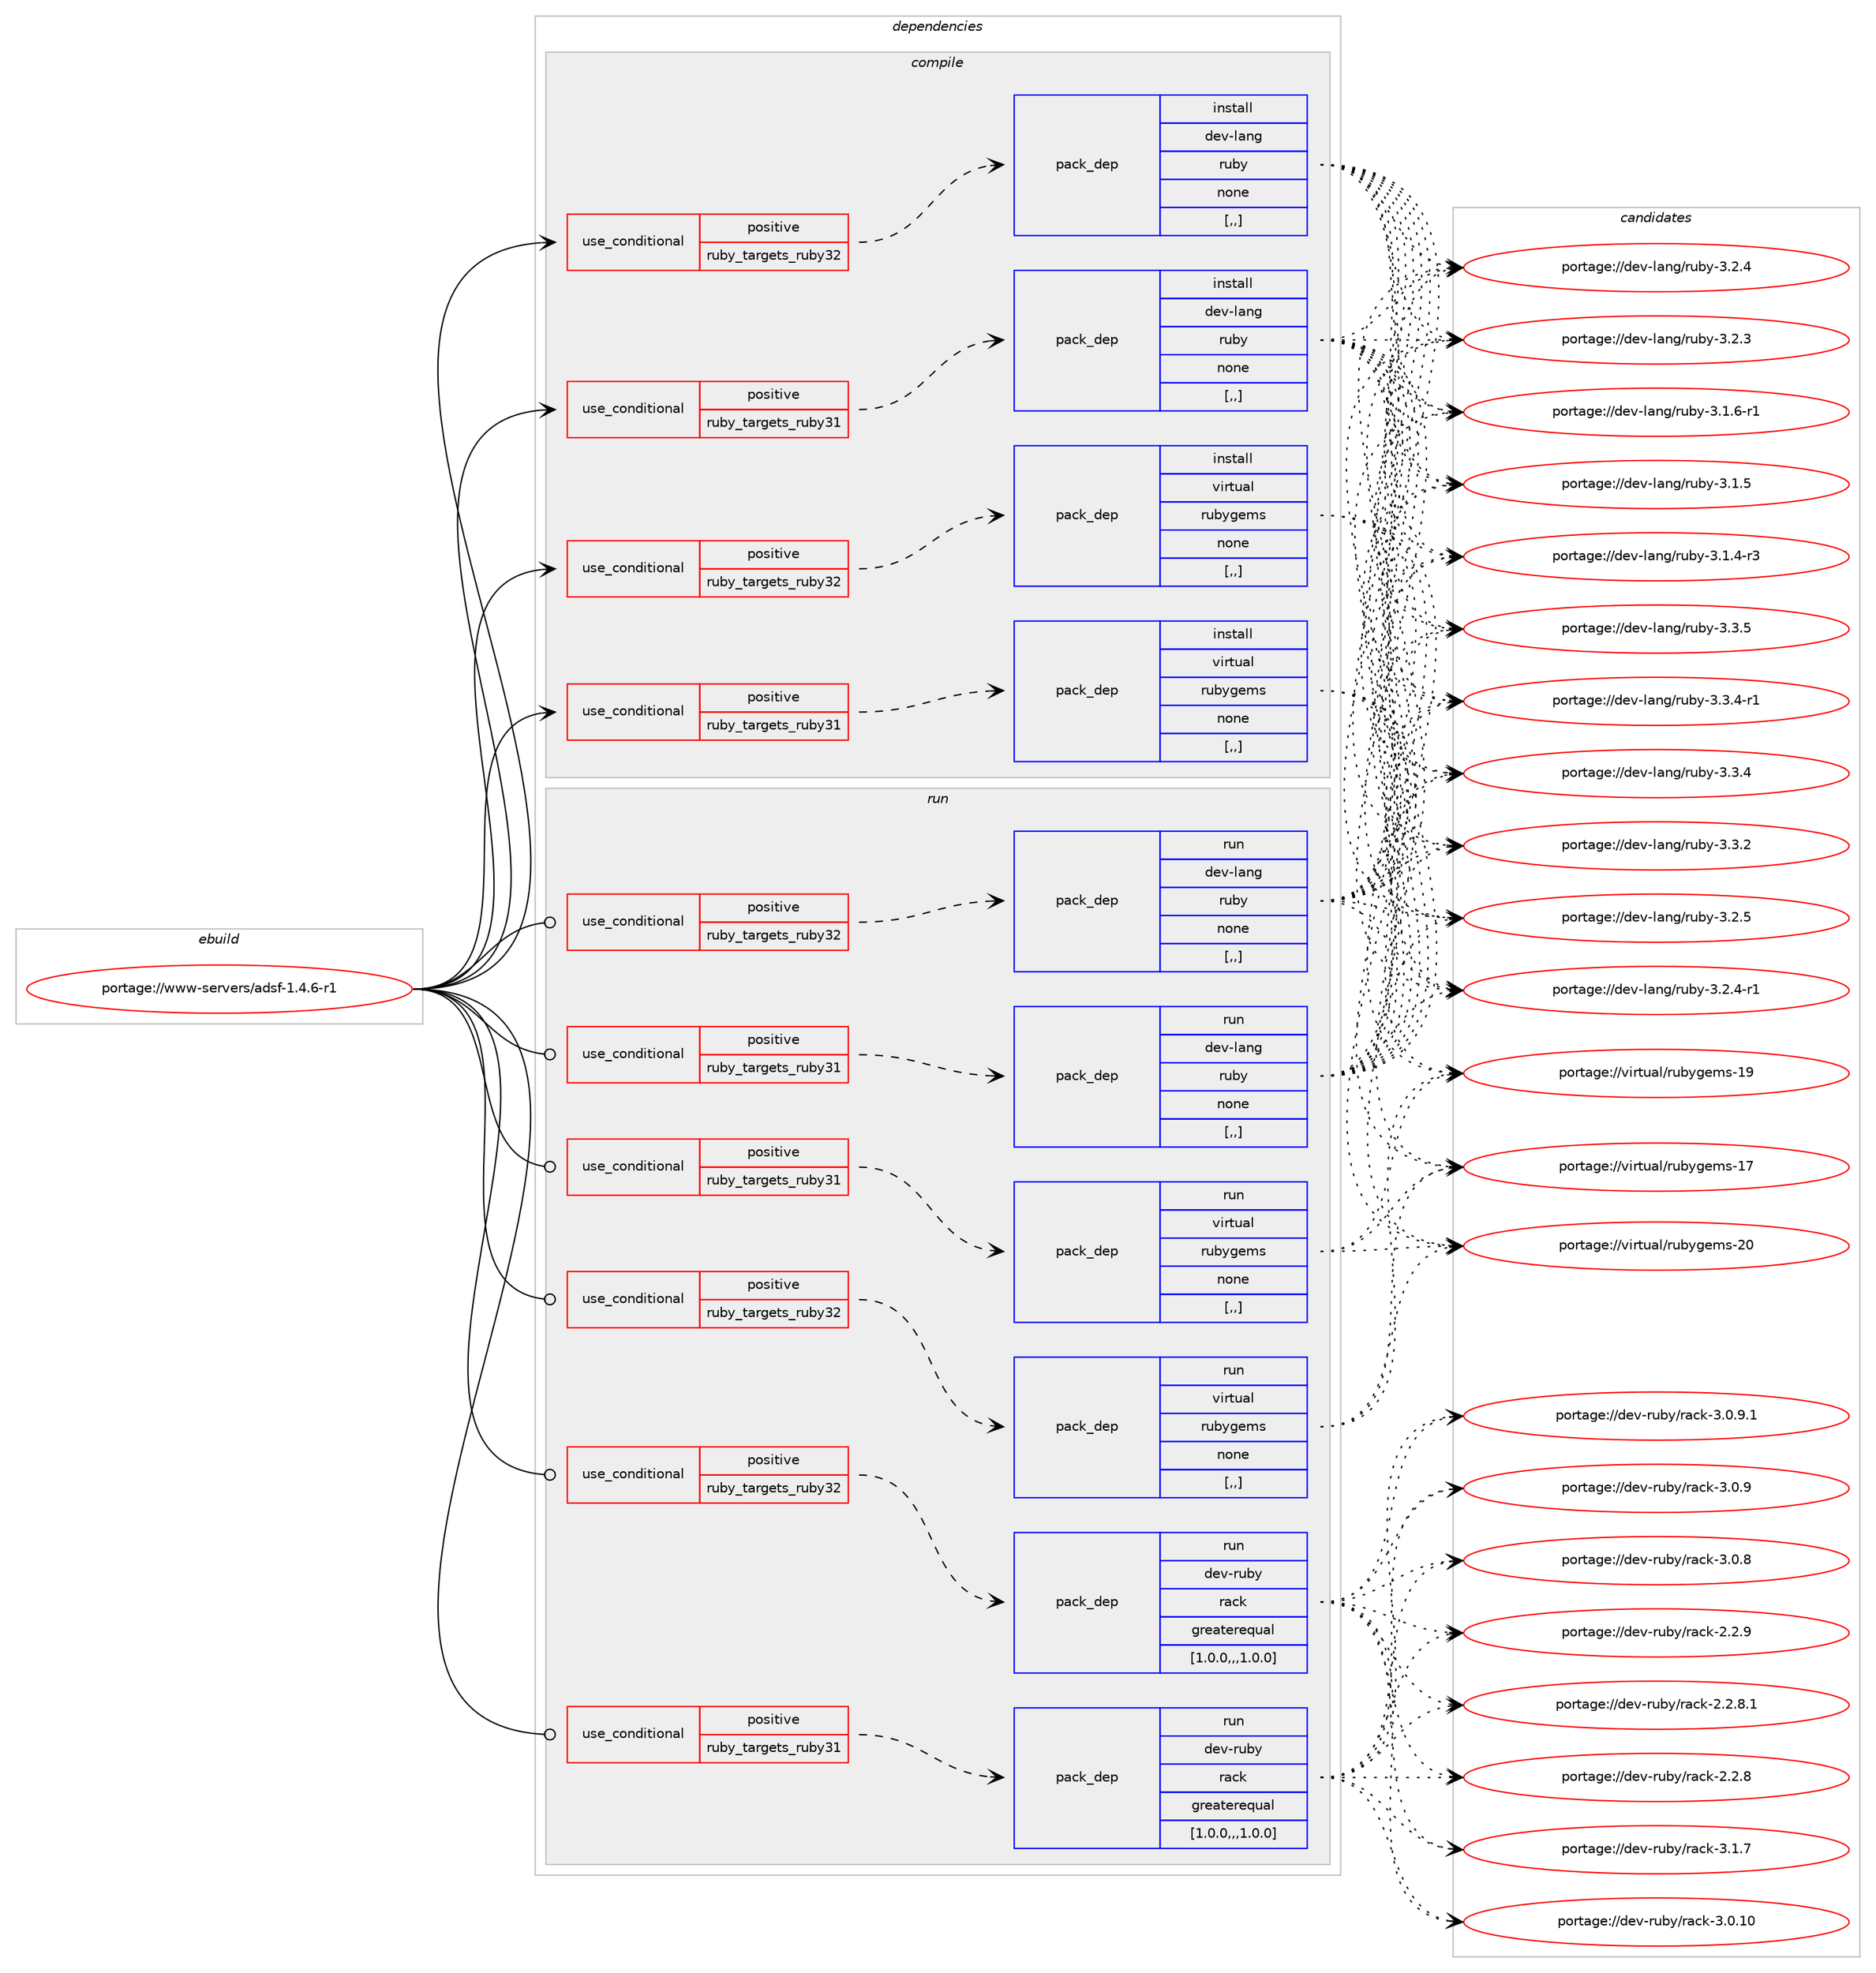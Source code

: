 digraph prolog {

# *************
# Graph options
# *************

newrank=true;
concentrate=true;
compound=true;
graph [rankdir=LR,fontname=Helvetica,fontsize=10,ranksep=1.5];#, ranksep=2.5, nodesep=0.2];
edge  [arrowhead=vee];
node  [fontname=Helvetica,fontsize=10];

# **********
# The ebuild
# **********

subgraph cluster_leftcol {
color=gray;
label=<<i>ebuild</i>>;
id [label="portage://www-servers/adsf-1.4.6-r1", color=red, width=4, href="../www-servers/adsf-1.4.6-r1.svg"];
}

# ****************
# The dependencies
# ****************

subgraph cluster_midcol {
color=gray;
label=<<i>dependencies</i>>;
subgraph cluster_compile {
fillcolor="#eeeeee";
style=filled;
label=<<i>compile</i>>;
subgraph cond255054 {
dependency964813 [label=<<TABLE BORDER="0" CELLBORDER="1" CELLSPACING="0" CELLPADDING="4"><TR><TD ROWSPAN="3" CELLPADDING="10">use_conditional</TD></TR><TR><TD>positive</TD></TR><TR><TD>ruby_targets_ruby31</TD></TR></TABLE>>, shape=none, color=red];
subgraph pack702651 {
dependency964814 [label=<<TABLE BORDER="0" CELLBORDER="1" CELLSPACING="0" CELLPADDING="4" WIDTH="220"><TR><TD ROWSPAN="6" CELLPADDING="30">pack_dep</TD></TR><TR><TD WIDTH="110">install</TD></TR><TR><TD>dev-lang</TD></TR><TR><TD>ruby</TD></TR><TR><TD>none</TD></TR><TR><TD>[,,]</TD></TR></TABLE>>, shape=none, color=blue];
}
dependency964813:e -> dependency964814:w [weight=20,style="dashed",arrowhead="vee"];
}
id:e -> dependency964813:w [weight=20,style="solid",arrowhead="vee"];
subgraph cond255055 {
dependency964815 [label=<<TABLE BORDER="0" CELLBORDER="1" CELLSPACING="0" CELLPADDING="4"><TR><TD ROWSPAN="3" CELLPADDING="10">use_conditional</TD></TR><TR><TD>positive</TD></TR><TR><TD>ruby_targets_ruby31</TD></TR></TABLE>>, shape=none, color=red];
subgraph pack702652 {
dependency964816 [label=<<TABLE BORDER="0" CELLBORDER="1" CELLSPACING="0" CELLPADDING="4" WIDTH="220"><TR><TD ROWSPAN="6" CELLPADDING="30">pack_dep</TD></TR><TR><TD WIDTH="110">install</TD></TR><TR><TD>virtual</TD></TR><TR><TD>rubygems</TD></TR><TR><TD>none</TD></TR><TR><TD>[,,]</TD></TR></TABLE>>, shape=none, color=blue];
}
dependency964815:e -> dependency964816:w [weight=20,style="dashed",arrowhead="vee"];
}
id:e -> dependency964815:w [weight=20,style="solid",arrowhead="vee"];
subgraph cond255056 {
dependency964817 [label=<<TABLE BORDER="0" CELLBORDER="1" CELLSPACING="0" CELLPADDING="4"><TR><TD ROWSPAN="3" CELLPADDING="10">use_conditional</TD></TR><TR><TD>positive</TD></TR><TR><TD>ruby_targets_ruby32</TD></TR></TABLE>>, shape=none, color=red];
subgraph pack702653 {
dependency964818 [label=<<TABLE BORDER="0" CELLBORDER="1" CELLSPACING="0" CELLPADDING="4" WIDTH="220"><TR><TD ROWSPAN="6" CELLPADDING="30">pack_dep</TD></TR><TR><TD WIDTH="110">install</TD></TR><TR><TD>dev-lang</TD></TR><TR><TD>ruby</TD></TR><TR><TD>none</TD></TR><TR><TD>[,,]</TD></TR></TABLE>>, shape=none, color=blue];
}
dependency964817:e -> dependency964818:w [weight=20,style="dashed",arrowhead="vee"];
}
id:e -> dependency964817:w [weight=20,style="solid",arrowhead="vee"];
subgraph cond255057 {
dependency964819 [label=<<TABLE BORDER="0" CELLBORDER="1" CELLSPACING="0" CELLPADDING="4"><TR><TD ROWSPAN="3" CELLPADDING="10">use_conditional</TD></TR><TR><TD>positive</TD></TR><TR><TD>ruby_targets_ruby32</TD></TR></TABLE>>, shape=none, color=red];
subgraph pack702654 {
dependency964820 [label=<<TABLE BORDER="0" CELLBORDER="1" CELLSPACING="0" CELLPADDING="4" WIDTH="220"><TR><TD ROWSPAN="6" CELLPADDING="30">pack_dep</TD></TR><TR><TD WIDTH="110">install</TD></TR><TR><TD>virtual</TD></TR><TR><TD>rubygems</TD></TR><TR><TD>none</TD></TR><TR><TD>[,,]</TD></TR></TABLE>>, shape=none, color=blue];
}
dependency964819:e -> dependency964820:w [weight=20,style="dashed",arrowhead="vee"];
}
id:e -> dependency964819:w [weight=20,style="solid",arrowhead="vee"];
}
subgraph cluster_compileandrun {
fillcolor="#eeeeee";
style=filled;
label=<<i>compile and run</i>>;
}
subgraph cluster_run {
fillcolor="#eeeeee";
style=filled;
label=<<i>run</i>>;
subgraph cond255058 {
dependency964821 [label=<<TABLE BORDER="0" CELLBORDER="1" CELLSPACING="0" CELLPADDING="4"><TR><TD ROWSPAN="3" CELLPADDING="10">use_conditional</TD></TR><TR><TD>positive</TD></TR><TR><TD>ruby_targets_ruby31</TD></TR></TABLE>>, shape=none, color=red];
subgraph pack702655 {
dependency964822 [label=<<TABLE BORDER="0" CELLBORDER="1" CELLSPACING="0" CELLPADDING="4" WIDTH="220"><TR><TD ROWSPAN="6" CELLPADDING="30">pack_dep</TD></TR><TR><TD WIDTH="110">run</TD></TR><TR><TD>dev-lang</TD></TR><TR><TD>ruby</TD></TR><TR><TD>none</TD></TR><TR><TD>[,,]</TD></TR></TABLE>>, shape=none, color=blue];
}
dependency964821:e -> dependency964822:w [weight=20,style="dashed",arrowhead="vee"];
}
id:e -> dependency964821:w [weight=20,style="solid",arrowhead="odot"];
subgraph cond255059 {
dependency964823 [label=<<TABLE BORDER="0" CELLBORDER="1" CELLSPACING="0" CELLPADDING="4"><TR><TD ROWSPAN="3" CELLPADDING="10">use_conditional</TD></TR><TR><TD>positive</TD></TR><TR><TD>ruby_targets_ruby31</TD></TR></TABLE>>, shape=none, color=red];
subgraph pack702656 {
dependency964824 [label=<<TABLE BORDER="0" CELLBORDER="1" CELLSPACING="0" CELLPADDING="4" WIDTH="220"><TR><TD ROWSPAN="6" CELLPADDING="30">pack_dep</TD></TR><TR><TD WIDTH="110">run</TD></TR><TR><TD>dev-ruby</TD></TR><TR><TD>rack</TD></TR><TR><TD>greaterequal</TD></TR><TR><TD>[1.0.0,,,1.0.0]</TD></TR></TABLE>>, shape=none, color=blue];
}
dependency964823:e -> dependency964824:w [weight=20,style="dashed",arrowhead="vee"];
}
id:e -> dependency964823:w [weight=20,style="solid",arrowhead="odot"];
subgraph cond255060 {
dependency964825 [label=<<TABLE BORDER="0" CELLBORDER="1" CELLSPACING="0" CELLPADDING="4"><TR><TD ROWSPAN="3" CELLPADDING="10">use_conditional</TD></TR><TR><TD>positive</TD></TR><TR><TD>ruby_targets_ruby31</TD></TR></TABLE>>, shape=none, color=red];
subgraph pack702657 {
dependency964826 [label=<<TABLE BORDER="0" CELLBORDER="1" CELLSPACING="0" CELLPADDING="4" WIDTH="220"><TR><TD ROWSPAN="6" CELLPADDING="30">pack_dep</TD></TR><TR><TD WIDTH="110">run</TD></TR><TR><TD>virtual</TD></TR><TR><TD>rubygems</TD></TR><TR><TD>none</TD></TR><TR><TD>[,,]</TD></TR></TABLE>>, shape=none, color=blue];
}
dependency964825:e -> dependency964826:w [weight=20,style="dashed",arrowhead="vee"];
}
id:e -> dependency964825:w [weight=20,style="solid",arrowhead="odot"];
subgraph cond255061 {
dependency964827 [label=<<TABLE BORDER="0" CELLBORDER="1" CELLSPACING="0" CELLPADDING="4"><TR><TD ROWSPAN="3" CELLPADDING="10">use_conditional</TD></TR><TR><TD>positive</TD></TR><TR><TD>ruby_targets_ruby32</TD></TR></TABLE>>, shape=none, color=red];
subgraph pack702658 {
dependency964828 [label=<<TABLE BORDER="0" CELLBORDER="1" CELLSPACING="0" CELLPADDING="4" WIDTH="220"><TR><TD ROWSPAN="6" CELLPADDING="30">pack_dep</TD></TR><TR><TD WIDTH="110">run</TD></TR><TR><TD>dev-lang</TD></TR><TR><TD>ruby</TD></TR><TR><TD>none</TD></TR><TR><TD>[,,]</TD></TR></TABLE>>, shape=none, color=blue];
}
dependency964827:e -> dependency964828:w [weight=20,style="dashed",arrowhead="vee"];
}
id:e -> dependency964827:w [weight=20,style="solid",arrowhead="odot"];
subgraph cond255062 {
dependency964829 [label=<<TABLE BORDER="0" CELLBORDER="1" CELLSPACING="0" CELLPADDING="4"><TR><TD ROWSPAN="3" CELLPADDING="10">use_conditional</TD></TR><TR><TD>positive</TD></TR><TR><TD>ruby_targets_ruby32</TD></TR></TABLE>>, shape=none, color=red];
subgraph pack702659 {
dependency964830 [label=<<TABLE BORDER="0" CELLBORDER="1" CELLSPACING="0" CELLPADDING="4" WIDTH="220"><TR><TD ROWSPAN="6" CELLPADDING="30">pack_dep</TD></TR><TR><TD WIDTH="110">run</TD></TR><TR><TD>dev-ruby</TD></TR><TR><TD>rack</TD></TR><TR><TD>greaterequal</TD></TR><TR><TD>[1.0.0,,,1.0.0]</TD></TR></TABLE>>, shape=none, color=blue];
}
dependency964829:e -> dependency964830:w [weight=20,style="dashed",arrowhead="vee"];
}
id:e -> dependency964829:w [weight=20,style="solid",arrowhead="odot"];
subgraph cond255063 {
dependency964831 [label=<<TABLE BORDER="0" CELLBORDER="1" CELLSPACING="0" CELLPADDING="4"><TR><TD ROWSPAN="3" CELLPADDING="10">use_conditional</TD></TR><TR><TD>positive</TD></TR><TR><TD>ruby_targets_ruby32</TD></TR></TABLE>>, shape=none, color=red];
subgraph pack702660 {
dependency964832 [label=<<TABLE BORDER="0" CELLBORDER="1" CELLSPACING="0" CELLPADDING="4" WIDTH="220"><TR><TD ROWSPAN="6" CELLPADDING="30">pack_dep</TD></TR><TR><TD WIDTH="110">run</TD></TR><TR><TD>virtual</TD></TR><TR><TD>rubygems</TD></TR><TR><TD>none</TD></TR><TR><TD>[,,]</TD></TR></TABLE>>, shape=none, color=blue];
}
dependency964831:e -> dependency964832:w [weight=20,style="dashed",arrowhead="vee"];
}
id:e -> dependency964831:w [weight=20,style="solid",arrowhead="odot"];
}
}

# **************
# The candidates
# **************

subgraph cluster_choices {
rank=same;
color=gray;
label=<<i>candidates</i>>;

subgraph choice702651 {
color=black;
nodesep=1;
choice10010111845108971101034711411798121455146514653 [label="portage://dev-lang/ruby-3.3.5", color=red, width=4,href="../dev-lang/ruby-3.3.5.svg"];
choice100101118451089711010347114117981214551465146524511449 [label="portage://dev-lang/ruby-3.3.4-r1", color=red, width=4,href="../dev-lang/ruby-3.3.4-r1.svg"];
choice10010111845108971101034711411798121455146514652 [label="portage://dev-lang/ruby-3.3.4", color=red, width=4,href="../dev-lang/ruby-3.3.4.svg"];
choice10010111845108971101034711411798121455146514650 [label="portage://dev-lang/ruby-3.3.2", color=red, width=4,href="../dev-lang/ruby-3.3.2.svg"];
choice10010111845108971101034711411798121455146504653 [label="portage://dev-lang/ruby-3.2.5", color=red, width=4,href="../dev-lang/ruby-3.2.5.svg"];
choice100101118451089711010347114117981214551465046524511449 [label="portage://dev-lang/ruby-3.2.4-r1", color=red, width=4,href="../dev-lang/ruby-3.2.4-r1.svg"];
choice10010111845108971101034711411798121455146504652 [label="portage://dev-lang/ruby-3.2.4", color=red, width=4,href="../dev-lang/ruby-3.2.4.svg"];
choice10010111845108971101034711411798121455146504651 [label="portage://dev-lang/ruby-3.2.3", color=red, width=4,href="../dev-lang/ruby-3.2.3.svg"];
choice100101118451089711010347114117981214551464946544511449 [label="portage://dev-lang/ruby-3.1.6-r1", color=red, width=4,href="../dev-lang/ruby-3.1.6-r1.svg"];
choice10010111845108971101034711411798121455146494653 [label="portage://dev-lang/ruby-3.1.5", color=red, width=4,href="../dev-lang/ruby-3.1.5.svg"];
choice100101118451089711010347114117981214551464946524511451 [label="portage://dev-lang/ruby-3.1.4-r3", color=red, width=4,href="../dev-lang/ruby-3.1.4-r3.svg"];
dependency964814:e -> choice10010111845108971101034711411798121455146514653:w [style=dotted,weight="100"];
dependency964814:e -> choice100101118451089711010347114117981214551465146524511449:w [style=dotted,weight="100"];
dependency964814:e -> choice10010111845108971101034711411798121455146514652:w [style=dotted,weight="100"];
dependency964814:e -> choice10010111845108971101034711411798121455146514650:w [style=dotted,weight="100"];
dependency964814:e -> choice10010111845108971101034711411798121455146504653:w [style=dotted,weight="100"];
dependency964814:e -> choice100101118451089711010347114117981214551465046524511449:w [style=dotted,weight="100"];
dependency964814:e -> choice10010111845108971101034711411798121455146504652:w [style=dotted,weight="100"];
dependency964814:e -> choice10010111845108971101034711411798121455146504651:w [style=dotted,weight="100"];
dependency964814:e -> choice100101118451089711010347114117981214551464946544511449:w [style=dotted,weight="100"];
dependency964814:e -> choice10010111845108971101034711411798121455146494653:w [style=dotted,weight="100"];
dependency964814:e -> choice100101118451089711010347114117981214551464946524511451:w [style=dotted,weight="100"];
}
subgraph choice702652 {
color=black;
nodesep=1;
choice118105114116117971084711411798121103101109115455048 [label="portage://virtual/rubygems-20", color=red, width=4,href="../virtual/rubygems-20.svg"];
choice118105114116117971084711411798121103101109115454957 [label="portage://virtual/rubygems-19", color=red, width=4,href="../virtual/rubygems-19.svg"];
choice118105114116117971084711411798121103101109115454955 [label="portage://virtual/rubygems-17", color=red, width=4,href="../virtual/rubygems-17.svg"];
dependency964816:e -> choice118105114116117971084711411798121103101109115455048:w [style=dotted,weight="100"];
dependency964816:e -> choice118105114116117971084711411798121103101109115454957:w [style=dotted,weight="100"];
dependency964816:e -> choice118105114116117971084711411798121103101109115454955:w [style=dotted,weight="100"];
}
subgraph choice702653 {
color=black;
nodesep=1;
choice10010111845108971101034711411798121455146514653 [label="portage://dev-lang/ruby-3.3.5", color=red, width=4,href="../dev-lang/ruby-3.3.5.svg"];
choice100101118451089711010347114117981214551465146524511449 [label="portage://dev-lang/ruby-3.3.4-r1", color=red, width=4,href="../dev-lang/ruby-3.3.4-r1.svg"];
choice10010111845108971101034711411798121455146514652 [label="portage://dev-lang/ruby-3.3.4", color=red, width=4,href="../dev-lang/ruby-3.3.4.svg"];
choice10010111845108971101034711411798121455146514650 [label="portage://dev-lang/ruby-3.3.2", color=red, width=4,href="../dev-lang/ruby-3.3.2.svg"];
choice10010111845108971101034711411798121455146504653 [label="portage://dev-lang/ruby-3.2.5", color=red, width=4,href="../dev-lang/ruby-3.2.5.svg"];
choice100101118451089711010347114117981214551465046524511449 [label="portage://dev-lang/ruby-3.2.4-r1", color=red, width=4,href="../dev-lang/ruby-3.2.4-r1.svg"];
choice10010111845108971101034711411798121455146504652 [label="portage://dev-lang/ruby-3.2.4", color=red, width=4,href="../dev-lang/ruby-3.2.4.svg"];
choice10010111845108971101034711411798121455146504651 [label="portage://dev-lang/ruby-3.2.3", color=red, width=4,href="../dev-lang/ruby-3.2.3.svg"];
choice100101118451089711010347114117981214551464946544511449 [label="portage://dev-lang/ruby-3.1.6-r1", color=red, width=4,href="../dev-lang/ruby-3.1.6-r1.svg"];
choice10010111845108971101034711411798121455146494653 [label="portage://dev-lang/ruby-3.1.5", color=red, width=4,href="../dev-lang/ruby-3.1.5.svg"];
choice100101118451089711010347114117981214551464946524511451 [label="portage://dev-lang/ruby-3.1.4-r3", color=red, width=4,href="../dev-lang/ruby-3.1.4-r3.svg"];
dependency964818:e -> choice10010111845108971101034711411798121455146514653:w [style=dotted,weight="100"];
dependency964818:e -> choice100101118451089711010347114117981214551465146524511449:w [style=dotted,weight="100"];
dependency964818:e -> choice10010111845108971101034711411798121455146514652:w [style=dotted,weight="100"];
dependency964818:e -> choice10010111845108971101034711411798121455146514650:w [style=dotted,weight="100"];
dependency964818:e -> choice10010111845108971101034711411798121455146504653:w [style=dotted,weight="100"];
dependency964818:e -> choice100101118451089711010347114117981214551465046524511449:w [style=dotted,weight="100"];
dependency964818:e -> choice10010111845108971101034711411798121455146504652:w [style=dotted,weight="100"];
dependency964818:e -> choice10010111845108971101034711411798121455146504651:w [style=dotted,weight="100"];
dependency964818:e -> choice100101118451089711010347114117981214551464946544511449:w [style=dotted,weight="100"];
dependency964818:e -> choice10010111845108971101034711411798121455146494653:w [style=dotted,weight="100"];
dependency964818:e -> choice100101118451089711010347114117981214551464946524511451:w [style=dotted,weight="100"];
}
subgraph choice702654 {
color=black;
nodesep=1;
choice118105114116117971084711411798121103101109115455048 [label="portage://virtual/rubygems-20", color=red, width=4,href="../virtual/rubygems-20.svg"];
choice118105114116117971084711411798121103101109115454957 [label="portage://virtual/rubygems-19", color=red, width=4,href="../virtual/rubygems-19.svg"];
choice118105114116117971084711411798121103101109115454955 [label="portage://virtual/rubygems-17", color=red, width=4,href="../virtual/rubygems-17.svg"];
dependency964820:e -> choice118105114116117971084711411798121103101109115455048:w [style=dotted,weight="100"];
dependency964820:e -> choice118105114116117971084711411798121103101109115454957:w [style=dotted,weight="100"];
dependency964820:e -> choice118105114116117971084711411798121103101109115454955:w [style=dotted,weight="100"];
}
subgraph choice702655 {
color=black;
nodesep=1;
choice10010111845108971101034711411798121455146514653 [label="portage://dev-lang/ruby-3.3.5", color=red, width=4,href="../dev-lang/ruby-3.3.5.svg"];
choice100101118451089711010347114117981214551465146524511449 [label="portage://dev-lang/ruby-3.3.4-r1", color=red, width=4,href="../dev-lang/ruby-3.3.4-r1.svg"];
choice10010111845108971101034711411798121455146514652 [label="portage://dev-lang/ruby-3.3.4", color=red, width=4,href="../dev-lang/ruby-3.3.4.svg"];
choice10010111845108971101034711411798121455146514650 [label="portage://dev-lang/ruby-3.3.2", color=red, width=4,href="../dev-lang/ruby-3.3.2.svg"];
choice10010111845108971101034711411798121455146504653 [label="portage://dev-lang/ruby-3.2.5", color=red, width=4,href="../dev-lang/ruby-3.2.5.svg"];
choice100101118451089711010347114117981214551465046524511449 [label="portage://dev-lang/ruby-3.2.4-r1", color=red, width=4,href="../dev-lang/ruby-3.2.4-r1.svg"];
choice10010111845108971101034711411798121455146504652 [label="portage://dev-lang/ruby-3.2.4", color=red, width=4,href="../dev-lang/ruby-3.2.4.svg"];
choice10010111845108971101034711411798121455146504651 [label="portage://dev-lang/ruby-3.2.3", color=red, width=4,href="../dev-lang/ruby-3.2.3.svg"];
choice100101118451089711010347114117981214551464946544511449 [label="portage://dev-lang/ruby-3.1.6-r1", color=red, width=4,href="../dev-lang/ruby-3.1.6-r1.svg"];
choice10010111845108971101034711411798121455146494653 [label="portage://dev-lang/ruby-3.1.5", color=red, width=4,href="../dev-lang/ruby-3.1.5.svg"];
choice100101118451089711010347114117981214551464946524511451 [label="portage://dev-lang/ruby-3.1.4-r3", color=red, width=4,href="../dev-lang/ruby-3.1.4-r3.svg"];
dependency964822:e -> choice10010111845108971101034711411798121455146514653:w [style=dotted,weight="100"];
dependency964822:e -> choice100101118451089711010347114117981214551465146524511449:w [style=dotted,weight="100"];
dependency964822:e -> choice10010111845108971101034711411798121455146514652:w [style=dotted,weight="100"];
dependency964822:e -> choice10010111845108971101034711411798121455146514650:w [style=dotted,weight="100"];
dependency964822:e -> choice10010111845108971101034711411798121455146504653:w [style=dotted,weight="100"];
dependency964822:e -> choice100101118451089711010347114117981214551465046524511449:w [style=dotted,weight="100"];
dependency964822:e -> choice10010111845108971101034711411798121455146504652:w [style=dotted,weight="100"];
dependency964822:e -> choice10010111845108971101034711411798121455146504651:w [style=dotted,weight="100"];
dependency964822:e -> choice100101118451089711010347114117981214551464946544511449:w [style=dotted,weight="100"];
dependency964822:e -> choice10010111845108971101034711411798121455146494653:w [style=dotted,weight="100"];
dependency964822:e -> choice100101118451089711010347114117981214551464946524511451:w [style=dotted,weight="100"];
}
subgraph choice702656 {
color=black;
nodesep=1;
choice1001011184511411798121471149799107455146494655 [label="portage://dev-ruby/rack-3.1.7", color=red, width=4,href="../dev-ruby/rack-3.1.7.svg"];
choice100101118451141179812147114979910745514648464948 [label="portage://dev-ruby/rack-3.0.10", color=red, width=4,href="../dev-ruby/rack-3.0.10.svg"];
choice10010111845114117981214711497991074551464846574649 [label="portage://dev-ruby/rack-3.0.9.1", color=red, width=4,href="../dev-ruby/rack-3.0.9.1.svg"];
choice1001011184511411798121471149799107455146484657 [label="portage://dev-ruby/rack-3.0.9", color=red, width=4,href="../dev-ruby/rack-3.0.9.svg"];
choice1001011184511411798121471149799107455146484656 [label="portage://dev-ruby/rack-3.0.8", color=red, width=4,href="../dev-ruby/rack-3.0.8.svg"];
choice1001011184511411798121471149799107455046504657 [label="portage://dev-ruby/rack-2.2.9", color=red, width=4,href="../dev-ruby/rack-2.2.9.svg"];
choice10010111845114117981214711497991074550465046564649 [label="portage://dev-ruby/rack-2.2.8.1", color=red, width=4,href="../dev-ruby/rack-2.2.8.1.svg"];
choice1001011184511411798121471149799107455046504656 [label="portage://dev-ruby/rack-2.2.8", color=red, width=4,href="../dev-ruby/rack-2.2.8.svg"];
dependency964824:e -> choice1001011184511411798121471149799107455146494655:w [style=dotted,weight="100"];
dependency964824:e -> choice100101118451141179812147114979910745514648464948:w [style=dotted,weight="100"];
dependency964824:e -> choice10010111845114117981214711497991074551464846574649:w [style=dotted,weight="100"];
dependency964824:e -> choice1001011184511411798121471149799107455146484657:w [style=dotted,weight="100"];
dependency964824:e -> choice1001011184511411798121471149799107455146484656:w [style=dotted,weight="100"];
dependency964824:e -> choice1001011184511411798121471149799107455046504657:w [style=dotted,weight="100"];
dependency964824:e -> choice10010111845114117981214711497991074550465046564649:w [style=dotted,weight="100"];
dependency964824:e -> choice1001011184511411798121471149799107455046504656:w [style=dotted,weight="100"];
}
subgraph choice702657 {
color=black;
nodesep=1;
choice118105114116117971084711411798121103101109115455048 [label="portage://virtual/rubygems-20", color=red, width=4,href="../virtual/rubygems-20.svg"];
choice118105114116117971084711411798121103101109115454957 [label="portage://virtual/rubygems-19", color=red, width=4,href="../virtual/rubygems-19.svg"];
choice118105114116117971084711411798121103101109115454955 [label="portage://virtual/rubygems-17", color=red, width=4,href="../virtual/rubygems-17.svg"];
dependency964826:e -> choice118105114116117971084711411798121103101109115455048:w [style=dotted,weight="100"];
dependency964826:e -> choice118105114116117971084711411798121103101109115454957:w [style=dotted,weight="100"];
dependency964826:e -> choice118105114116117971084711411798121103101109115454955:w [style=dotted,weight="100"];
}
subgraph choice702658 {
color=black;
nodesep=1;
choice10010111845108971101034711411798121455146514653 [label="portage://dev-lang/ruby-3.3.5", color=red, width=4,href="../dev-lang/ruby-3.3.5.svg"];
choice100101118451089711010347114117981214551465146524511449 [label="portage://dev-lang/ruby-3.3.4-r1", color=red, width=4,href="../dev-lang/ruby-3.3.4-r1.svg"];
choice10010111845108971101034711411798121455146514652 [label="portage://dev-lang/ruby-3.3.4", color=red, width=4,href="../dev-lang/ruby-3.3.4.svg"];
choice10010111845108971101034711411798121455146514650 [label="portage://dev-lang/ruby-3.3.2", color=red, width=4,href="../dev-lang/ruby-3.3.2.svg"];
choice10010111845108971101034711411798121455146504653 [label="portage://dev-lang/ruby-3.2.5", color=red, width=4,href="../dev-lang/ruby-3.2.5.svg"];
choice100101118451089711010347114117981214551465046524511449 [label="portage://dev-lang/ruby-3.2.4-r1", color=red, width=4,href="../dev-lang/ruby-3.2.4-r1.svg"];
choice10010111845108971101034711411798121455146504652 [label="portage://dev-lang/ruby-3.2.4", color=red, width=4,href="../dev-lang/ruby-3.2.4.svg"];
choice10010111845108971101034711411798121455146504651 [label="portage://dev-lang/ruby-3.2.3", color=red, width=4,href="../dev-lang/ruby-3.2.3.svg"];
choice100101118451089711010347114117981214551464946544511449 [label="portage://dev-lang/ruby-3.1.6-r1", color=red, width=4,href="../dev-lang/ruby-3.1.6-r1.svg"];
choice10010111845108971101034711411798121455146494653 [label="portage://dev-lang/ruby-3.1.5", color=red, width=4,href="../dev-lang/ruby-3.1.5.svg"];
choice100101118451089711010347114117981214551464946524511451 [label="portage://dev-lang/ruby-3.1.4-r3", color=red, width=4,href="../dev-lang/ruby-3.1.4-r3.svg"];
dependency964828:e -> choice10010111845108971101034711411798121455146514653:w [style=dotted,weight="100"];
dependency964828:e -> choice100101118451089711010347114117981214551465146524511449:w [style=dotted,weight="100"];
dependency964828:e -> choice10010111845108971101034711411798121455146514652:w [style=dotted,weight="100"];
dependency964828:e -> choice10010111845108971101034711411798121455146514650:w [style=dotted,weight="100"];
dependency964828:e -> choice10010111845108971101034711411798121455146504653:w [style=dotted,weight="100"];
dependency964828:e -> choice100101118451089711010347114117981214551465046524511449:w [style=dotted,weight="100"];
dependency964828:e -> choice10010111845108971101034711411798121455146504652:w [style=dotted,weight="100"];
dependency964828:e -> choice10010111845108971101034711411798121455146504651:w [style=dotted,weight="100"];
dependency964828:e -> choice100101118451089711010347114117981214551464946544511449:w [style=dotted,weight="100"];
dependency964828:e -> choice10010111845108971101034711411798121455146494653:w [style=dotted,weight="100"];
dependency964828:e -> choice100101118451089711010347114117981214551464946524511451:w [style=dotted,weight="100"];
}
subgraph choice702659 {
color=black;
nodesep=1;
choice1001011184511411798121471149799107455146494655 [label="portage://dev-ruby/rack-3.1.7", color=red, width=4,href="../dev-ruby/rack-3.1.7.svg"];
choice100101118451141179812147114979910745514648464948 [label="portage://dev-ruby/rack-3.0.10", color=red, width=4,href="../dev-ruby/rack-3.0.10.svg"];
choice10010111845114117981214711497991074551464846574649 [label="portage://dev-ruby/rack-3.0.9.1", color=red, width=4,href="../dev-ruby/rack-3.0.9.1.svg"];
choice1001011184511411798121471149799107455146484657 [label="portage://dev-ruby/rack-3.0.9", color=red, width=4,href="../dev-ruby/rack-3.0.9.svg"];
choice1001011184511411798121471149799107455146484656 [label="portage://dev-ruby/rack-3.0.8", color=red, width=4,href="../dev-ruby/rack-3.0.8.svg"];
choice1001011184511411798121471149799107455046504657 [label="portage://dev-ruby/rack-2.2.9", color=red, width=4,href="../dev-ruby/rack-2.2.9.svg"];
choice10010111845114117981214711497991074550465046564649 [label="portage://dev-ruby/rack-2.2.8.1", color=red, width=4,href="../dev-ruby/rack-2.2.8.1.svg"];
choice1001011184511411798121471149799107455046504656 [label="portage://dev-ruby/rack-2.2.8", color=red, width=4,href="../dev-ruby/rack-2.2.8.svg"];
dependency964830:e -> choice1001011184511411798121471149799107455146494655:w [style=dotted,weight="100"];
dependency964830:e -> choice100101118451141179812147114979910745514648464948:w [style=dotted,weight="100"];
dependency964830:e -> choice10010111845114117981214711497991074551464846574649:w [style=dotted,weight="100"];
dependency964830:e -> choice1001011184511411798121471149799107455146484657:w [style=dotted,weight="100"];
dependency964830:e -> choice1001011184511411798121471149799107455146484656:w [style=dotted,weight="100"];
dependency964830:e -> choice1001011184511411798121471149799107455046504657:w [style=dotted,weight="100"];
dependency964830:e -> choice10010111845114117981214711497991074550465046564649:w [style=dotted,weight="100"];
dependency964830:e -> choice1001011184511411798121471149799107455046504656:w [style=dotted,weight="100"];
}
subgraph choice702660 {
color=black;
nodesep=1;
choice118105114116117971084711411798121103101109115455048 [label="portage://virtual/rubygems-20", color=red, width=4,href="../virtual/rubygems-20.svg"];
choice118105114116117971084711411798121103101109115454957 [label="portage://virtual/rubygems-19", color=red, width=4,href="../virtual/rubygems-19.svg"];
choice118105114116117971084711411798121103101109115454955 [label="portage://virtual/rubygems-17", color=red, width=4,href="../virtual/rubygems-17.svg"];
dependency964832:e -> choice118105114116117971084711411798121103101109115455048:w [style=dotted,weight="100"];
dependency964832:e -> choice118105114116117971084711411798121103101109115454957:w [style=dotted,weight="100"];
dependency964832:e -> choice118105114116117971084711411798121103101109115454955:w [style=dotted,weight="100"];
}
}

}
